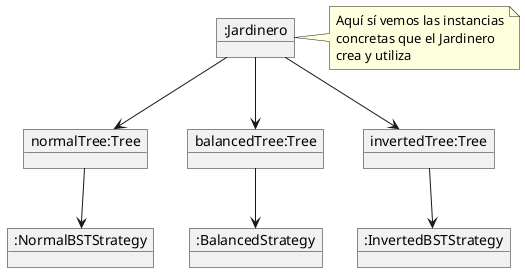 @startuml
object ":Jardinero" as jardinero

object "normalTree:Tree" as tree1
object "balancedTree:Tree" as tree2
object "invertedTree:Tree" as tree3

object ":NormalBSTStrategy" as strat1
object ":BalancedStrategy" as strat2
object ":InvertedBSTStrategy" as strat3

jardinero --> tree1
jardinero --> tree2
jardinero --> tree3

tree1 --> strat1
tree2 --> strat2
tree3 --> strat3

note right of jardinero
  Aquí sí vemos las instancias
  concretas que el Jardinero
  crea y utiliza
end note
@enduml